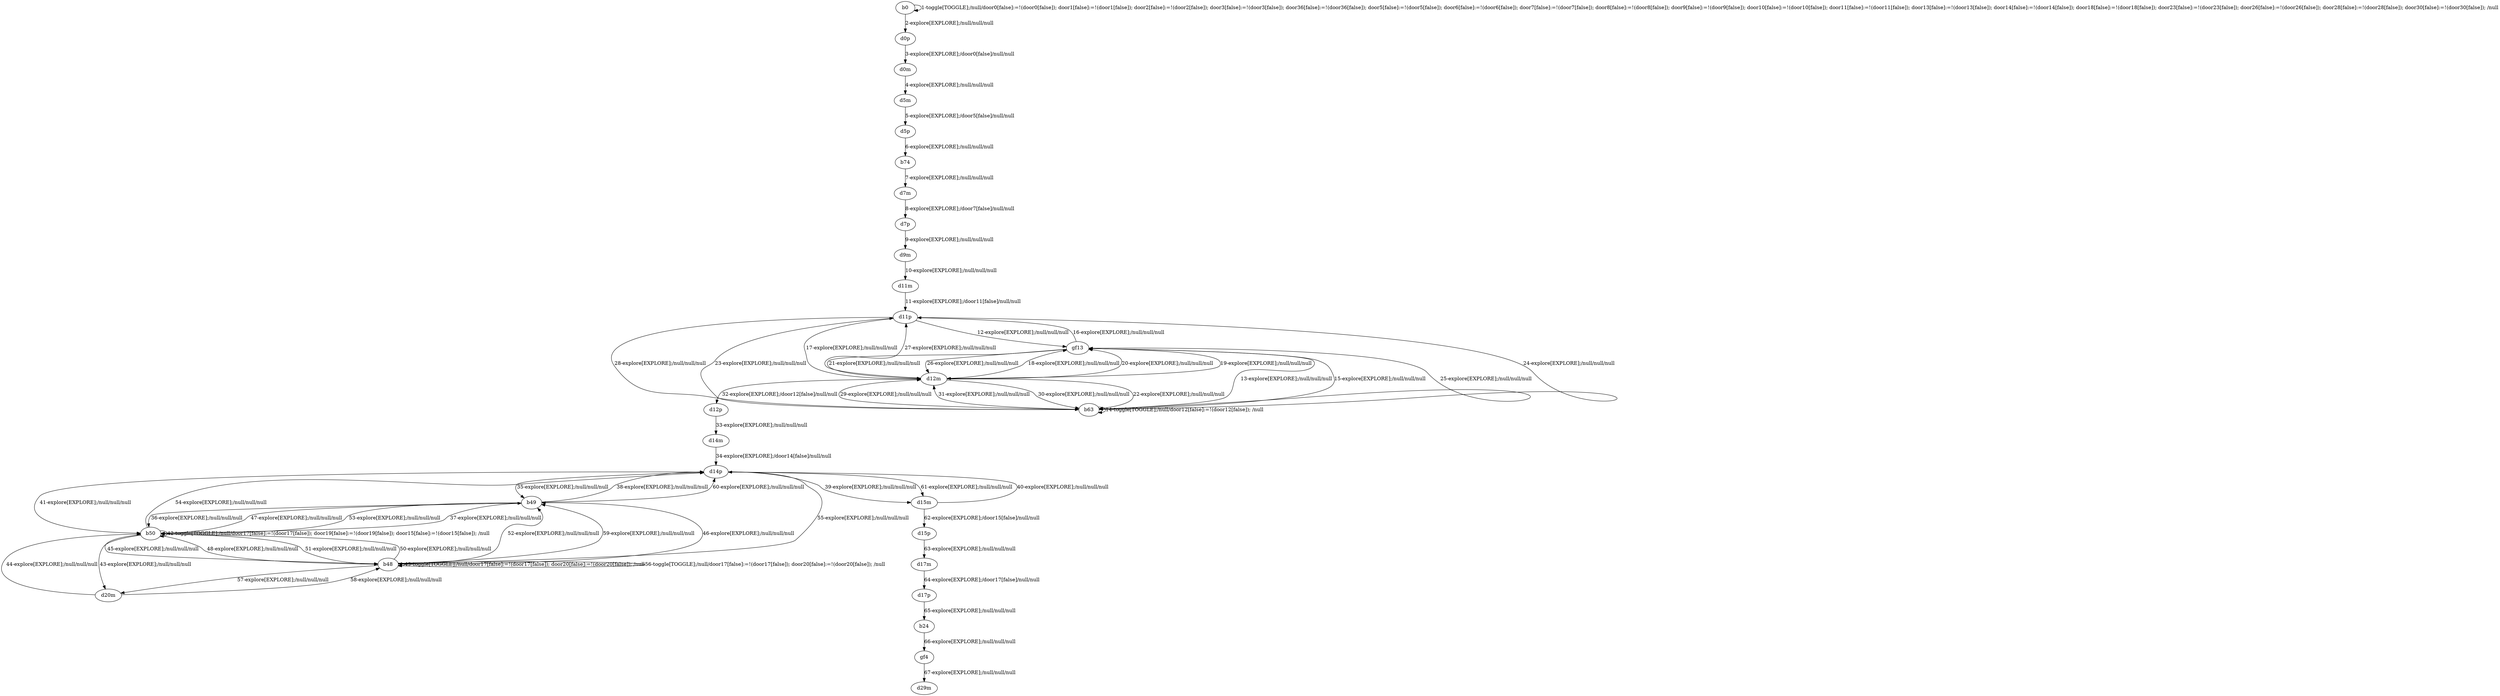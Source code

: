 # Total number of goals covered by this test: 1
# gf4 --> d29m

digraph g {
"b0" -> "b0" [label = "1-toggle[TOGGLE];/null/door0[false]:=!(door0[false]); door1[false]:=!(door1[false]); door2[false]:=!(door2[false]); door3[false]:=!(door3[false]); door36[false]:=!(door36[false]); door5[false]:=!(door5[false]); door6[false]:=!(door6[false]); door7[false]:=!(door7[false]); door8[false]:=!(door8[false]); door9[false]:=!(door9[false]); door10[false]:=!(door10[false]); door11[false]:=!(door11[false]); door13[false]:=!(door13[false]); door14[false]:=!(door14[false]); door18[false]:=!(door18[false]); door23[false]:=!(door23[false]); door26[false]:=!(door26[false]); door28[false]:=!(door28[false]); door30[false]:=!(door30[false]); /null"];
"b0" -> "d0p" [label = "2-explore[EXPLORE];/null/null/null"];
"d0p" -> "d0m" [label = "3-explore[EXPLORE];/door0[false]/null/null"];
"d0m" -> "d5m" [label = "4-explore[EXPLORE];/null/null/null"];
"d5m" -> "d5p" [label = "5-explore[EXPLORE];/door5[false]/null/null"];
"d5p" -> "b74" [label = "6-explore[EXPLORE];/null/null/null"];
"b74" -> "d7m" [label = "7-explore[EXPLORE];/null/null/null"];
"d7m" -> "d7p" [label = "8-explore[EXPLORE];/door7[false]/null/null"];
"d7p" -> "d9m" [label = "9-explore[EXPLORE];/null/null/null"];
"d9m" -> "d11m" [label = "10-explore[EXPLORE];/null/null/null"];
"d11m" -> "d11p" [label = "11-explore[EXPLORE];/door11[false]/null/null"];
"d11p" -> "gf13" [label = "12-explore[EXPLORE];/null/null/null"];
"gf13" -> "b63" [label = "13-explore[EXPLORE];/null/null/null"];
"b63" -> "b63" [label = "14-toggle[TOGGLE];/null/door12[false]:=!(door12[false]); /null"];
"b63" -> "gf13" [label = "15-explore[EXPLORE];/null/null/null"];
"gf13" -> "d11p" [label = "16-explore[EXPLORE];/null/null/null"];
"d11p" -> "d12m" [label = "17-explore[EXPLORE];/null/null/null"];
"d12m" -> "gf13" [label = "18-explore[EXPLORE];/null/null/null"];
"gf13" -> "d12m" [label = "19-explore[EXPLORE];/null/null/null"];
"d12m" -> "gf13" [label = "20-explore[EXPLORE];/null/null/null"];
"gf13" -> "d12m" [label = "21-explore[EXPLORE];/null/null/null"];
"d12m" -> "b63" [label = "22-explore[EXPLORE];/null/null/null"];
"b63" -> "d11p" [label = "23-explore[EXPLORE];/null/null/null"];
"d11p" -> "b63" [label = "24-explore[EXPLORE];/null/null/null"];
"b63" -> "gf13" [label = "25-explore[EXPLORE];/null/null/null"];
"gf13" -> "d12m" [label = "26-explore[EXPLORE];/null/null/null"];
"d12m" -> "d11p" [label = "27-explore[EXPLORE];/null/null/null"];
"d11p" -> "b63" [label = "28-explore[EXPLORE];/null/null/null"];
"b63" -> "d12m" [label = "29-explore[EXPLORE];/null/null/null"];
"d12m" -> "b63" [label = "30-explore[EXPLORE];/null/null/null"];
"b63" -> "d12m" [label = "31-explore[EXPLORE];/null/null/null"];
"d12m" -> "d12p" [label = "32-explore[EXPLORE];/door12[false]/null/null"];
"d12p" -> "d14m" [label = "33-explore[EXPLORE];/null/null/null"];
"d14m" -> "d14p" [label = "34-explore[EXPLORE];/door14[false]/null/null"];
"d14p" -> "b49" [label = "35-explore[EXPLORE];/null/null/null"];
"b49" -> "b50" [label = "36-explore[EXPLORE];/null/null/null"];
"b50" -> "b49" [label = "37-explore[EXPLORE];/null/null/null"];
"b49" -> "d14p" [label = "38-explore[EXPLORE];/null/null/null"];
"d14p" -> "d15m" [label = "39-explore[EXPLORE];/null/null/null"];
"d15m" -> "d14p" [label = "40-explore[EXPLORE];/null/null/null"];
"d14p" -> "b50" [label = "41-explore[EXPLORE];/null/null/null"];
"b50" -> "b50" [label = "42-toggle[TOGGLE];/null/door17[false]:=!(door17[false]); door19[false]:=!(door19[false]); door15[false]:=!(door15[false]); /null"];
"b50" -> "d20m" [label = "43-explore[EXPLORE];/null/null/null"];
"d20m" -> "b50" [label = "44-explore[EXPLORE];/null/null/null"];
"b50" -> "b48" [label = "45-explore[EXPLORE];/null/null/null"];
"b48" -> "b49" [label = "46-explore[EXPLORE];/null/null/null"];
"b49" -> "b50" [label = "47-explore[EXPLORE];/null/null/null"];
"b50" -> "b48" [label = "48-explore[EXPLORE];/null/null/null"];
"b48" -> "b48" [label = "49-toggle[TOGGLE];/null/door17[false]:=!(door17[false]); door20[false]:=!(door20[false]); /null"];
"b48" -> "b50" [label = "50-explore[EXPLORE];/null/null/null"];
"b50" -> "b48" [label = "51-explore[EXPLORE];/null/null/null"];
"b48" -> "b49" [label = "52-explore[EXPLORE];/null/null/null"];
"b49" -> "b50" [label = "53-explore[EXPLORE];/null/null/null"];
"b50" -> "d14p" [label = "54-explore[EXPLORE];/null/null/null"];
"d14p" -> "b48" [label = "55-explore[EXPLORE];/null/null/null"];
"b48" -> "b48" [label = "56-toggle[TOGGLE];/null/door17[false]:=!(door17[false]); door20[false]:=!(door20[false]); /null"];
"b48" -> "d20m" [label = "57-explore[EXPLORE];/null/null/null"];
"d20m" -> "b48" [label = "58-explore[EXPLORE];/null/null/null"];
"b48" -> "b49" [label = "59-explore[EXPLORE];/null/null/null"];
"b49" -> "d14p" [label = "60-explore[EXPLORE];/null/null/null"];
"d14p" -> "d15m" [label = "61-explore[EXPLORE];/null/null/null"];
"d15m" -> "d15p" [label = "62-explore[EXPLORE];/door15[false]/null/null"];
"d15p" -> "d17m" [label = "63-explore[EXPLORE];/null/null/null"];
"d17m" -> "d17p" [label = "64-explore[EXPLORE];/door17[false]/null/null"];
"d17p" -> "b24" [label = "65-explore[EXPLORE];/null/null/null"];
"b24" -> "gf4" [label = "66-explore[EXPLORE];/null/null/null"];
"gf4" -> "d29m" [label = "67-explore[EXPLORE];/null/null/null"];
}
